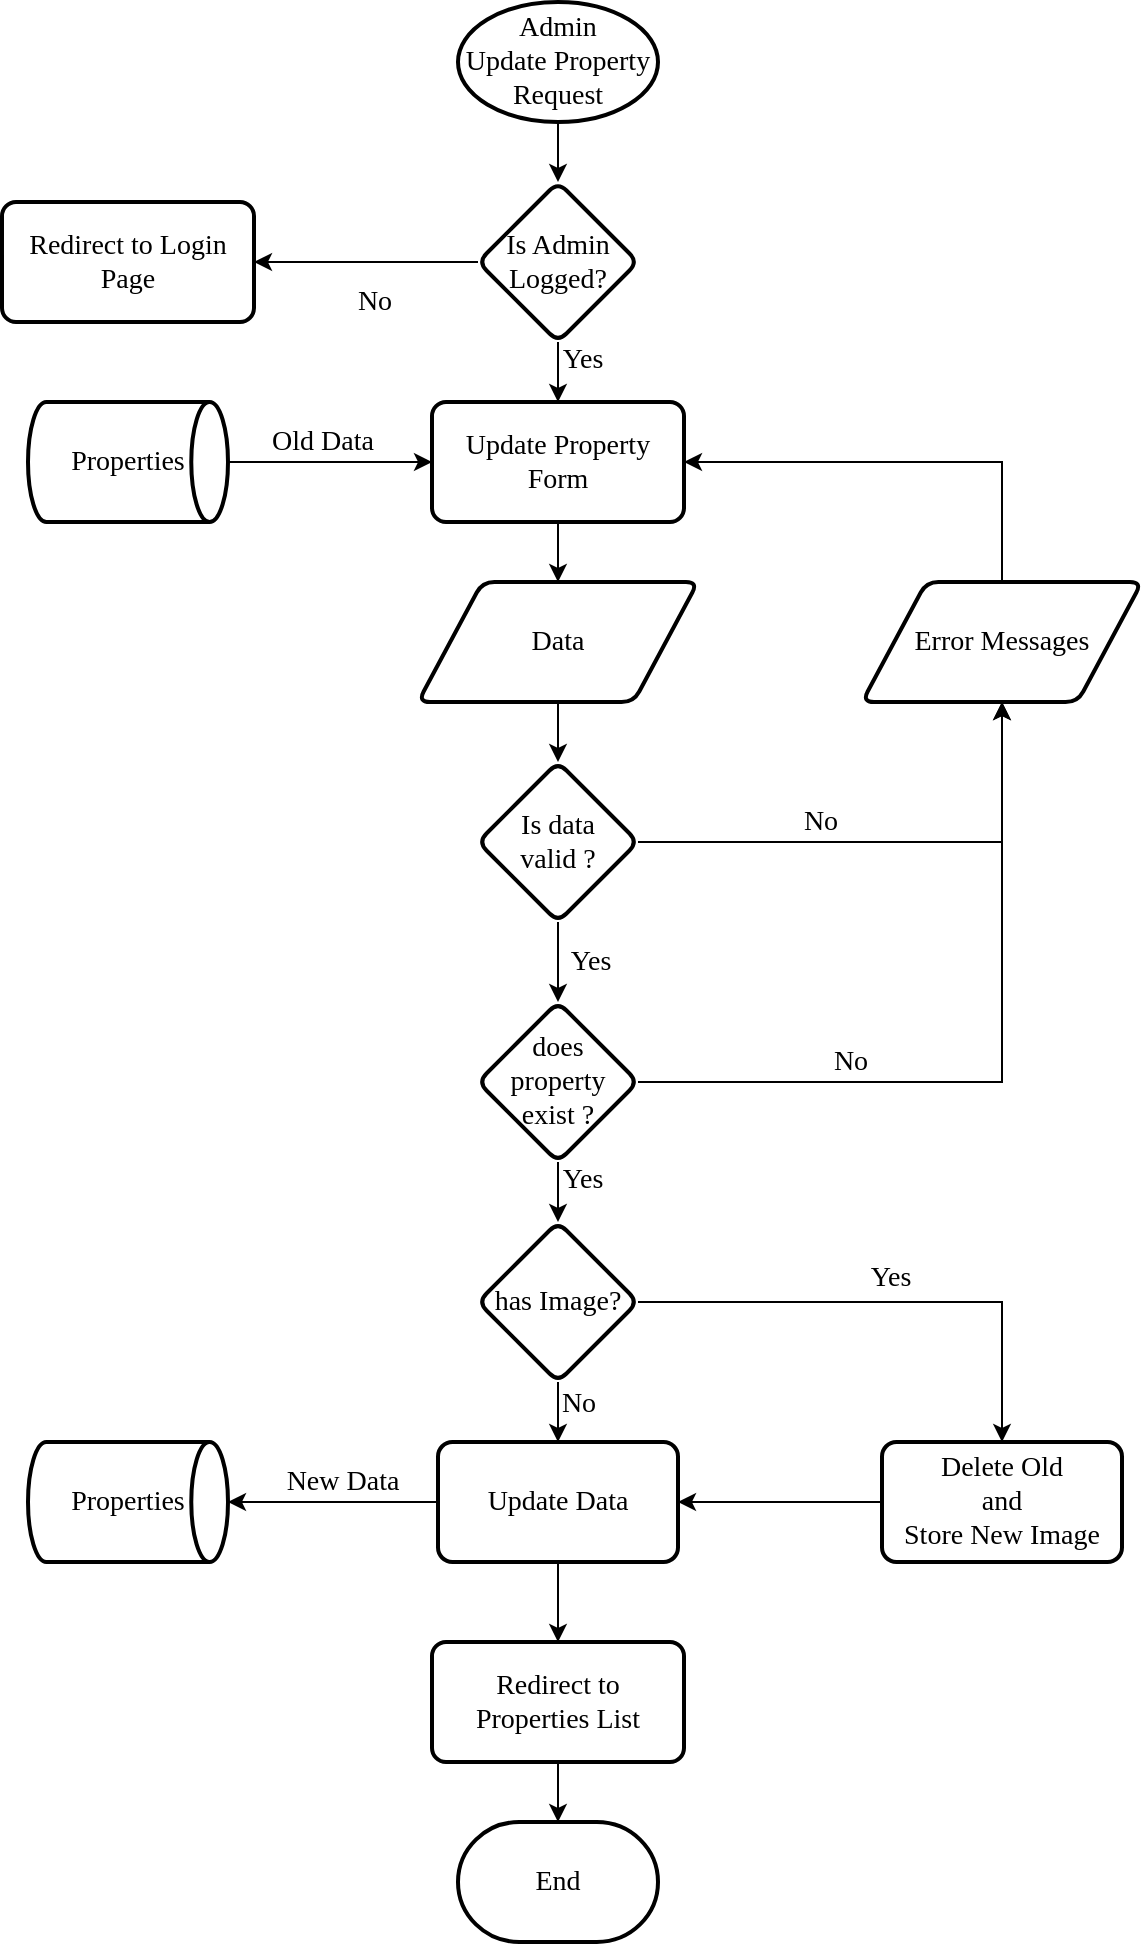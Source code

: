 <mxfile version="17.2.1" type="google"><diagram id="C5RBs43oDa-KdzZeNtuy" name="Page-1"><mxGraphModel grid="1" page="1" gridSize="10" guides="1" tooltips="1" connect="1" arrows="1" fold="1" pageScale="1" pageWidth="827" pageHeight="1169" math="0" shadow="0"><root><mxCell id="WIyWlLk6GJQsqaUBKTNV-0"/><mxCell id="WIyWlLk6GJQsqaUBKTNV-1" parent="WIyWlLk6GJQsqaUBKTNV-0"/><mxCell id="Tvj6HyRefxda1XUgVE5Q-8" style="edgeStyle=orthogonalEdgeStyle;rounded=0;orthogonalLoop=1;jettySize=auto;html=1;fontFamily=Times New Roman;" edge="1" parent="WIyWlLk6GJQsqaUBKTNV-1" source="QMA3gvf6sLXdcExjiy3S-0" target="Tvj6HyRefxda1XUgVE5Q-6"><mxGeometry relative="1" as="geometry"/></mxCell><mxCell id="QMA3gvf6sLXdcExjiy3S-0" value="Admin &lt;br&gt;Update Property Request" style="strokeWidth=2;html=1;shape=mxgraph.flowchart.start_1;whiteSpace=wrap;fontFamily=Times New Roman;fontSize=14;" vertex="1" parent="WIyWlLk6GJQsqaUBKTNV-1"><mxGeometry x="368" y="10" width="100" height="60" as="geometry"/></mxCell><mxCell id="QMA3gvf6sLXdcExjiy3S-9" style="edgeStyle=orthogonalEdgeStyle;rounded=0;orthogonalLoop=1;jettySize=auto;html=1;fontFamily=Times New Roman;fontSize=14;" edge="1" parent="WIyWlLk6GJQsqaUBKTNV-1" source="QMA3gvf6sLXdcExjiy3S-12" target="QMA3gvf6sLXdcExjiy3S-8"><mxGeometry relative="1" as="geometry"><mxPoint x="418" y="270" as="sourcePoint"/></mxGeometry></mxCell><mxCell id="QMA3gvf6sLXdcExjiy3S-11" value="" style="edgeStyle=orthogonalEdgeStyle;rounded=0;orthogonalLoop=1;jettySize=auto;html=1;fontFamily=Times New Roman;fontSize=14;" edge="1" parent="WIyWlLk6GJQsqaUBKTNV-1" source="QMA3gvf6sLXdcExjiy3S-8" target="QMA3gvf6sLXdcExjiy3S-10"><mxGeometry relative="1" as="geometry"/></mxCell><mxCell id="QMA3gvf6sLXdcExjiy3S-8" value="Data" style="shape=parallelogram;html=1;strokeWidth=2;perimeter=parallelogramPerimeter;whiteSpace=wrap;rounded=1;arcSize=12;size=0.23;fontFamily=Times New Roman;fontSize=14;" vertex="1" parent="WIyWlLk6GJQsqaUBKTNV-1"><mxGeometry x="348" y="300" width="140" height="60" as="geometry"/></mxCell><mxCell id="QMA3gvf6sLXdcExjiy3S-15" style="edgeStyle=orthogonalEdgeStyle;rounded=0;orthogonalLoop=1;jettySize=auto;html=1;fontFamily=Times New Roman;fontSize=14;" edge="1" parent="WIyWlLk6GJQsqaUBKTNV-1" source="QMA3gvf6sLXdcExjiy3S-10" target="QMA3gvf6sLXdcExjiy3S-14"><mxGeometry relative="1" as="geometry"/></mxCell><mxCell id="QMA3gvf6sLXdcExjiy3S-16" value="No" style="edgeLabel;html=1;align=center;verticalAlign=middle;resizable=0;points=[];fontSize=14;fontFamily=Times New Roman;" connectable="0" vertex="1" parent="QMA3gvf6sLXdcExjiy3S-15"><mxGeometry x="-0.195" y="3" relative="1" as="geometry"><mxPoint x="-11" y="-7" as="offset"/></mxGeometry></mxCell><mxCell id="QMA3gvf6sLXdcExjiy3S-19" value="Yes" style="edgeStyle=orthogonalEdgeStyle;rounded=0;orthogonalLoop=1;jettySize=auto;html=1;fontFamily=Times New Roman;fontSize=14;" edge="1" parent="WIyWlLk6GJQsqaUBKTNV-1" source="QMA3gvf6sLXdcExjiy3S-10" target="QMA3gvf6sLXdcExjiy3S-18"><mxGeometry y="16" relative="1" as="geometry"><mxPoint as="offset"/></mxGeometry></mxCell><mxCell id="QMA3gvf6sLXdcExjiy3S-10" value="Is data&lt;br&gt;valid ?" style="rhombus;whiteSpace=wrap;html=1;fontSize=14;fontFamily=Times New Roman;strokeWidth=2;rounded=1;arcSize=12;" vertex="1" parent="WIyWlLk6GJQsqaUBKTNV-1"><mxGeometry x="378" y="390" width="80" height="80" as="geometry"/></mxCell><mxCell id="QMA3gvf6sLXdcExjiy3S-12" value="Update Property Form" style="rounded=1;whiteSpace=wrap;html=1;absoluteArcSize=1;arcSize=14;strokeWidth=2;fontFamily=Times New Roman;fontSize=14;" vertex="1" parent="WIyWlLk6GJQsqaUBKTNV-1"><mxGeometry x="355" y="210" width="126" height="60" as="geometry"/></mxCell><mxCell id="QMA3gvf6sLXdcExjiy3S-31" style="edgeStyle=orthogonalEdgeStyle;rounded=0;orthogonalLoop=1;jettySize=auto;html=1;fontFamily=Times New Roman;fontSize=14;" edge="1" parent="WIyWlLk6GJQsqaUBKTNV-1" source="QMA3gvf6sLXdcExjiy3S-14" target="QMA3gvf6sLXdcExjiy3S-12"><mxGeometry relative="1" as="geometry"><Array as="points"><mxPoint x="640" y="240"/></Array></mxGeometry></mxCell><mxCell id="QMA3gvf6sLXdcExjiy3S-14" value="Error Messages" style="shape=parallelogram;html=1;strokeWidth=2;perimeter=parallelogramPerimeter;whiteSpace=wrap;rounded=1;arcSize=12;size=0.23;fontFamily=Times New Roman;fontSize=14;" vertex="1" parent="WIyWlLk6GJQsqaUBKTNV-1"><mxGeometry x="570" y="300" width="140" height="60" as="geometry"/></mxCell><mxCell id="QMA3gvf6sLXdcExjiy3S-20" value="No" style="edgeStyle=orthogonalEdgeStyle;rounded=0;orthogonalLoop=1;jettySize=auto;html=1;fontFamily=Times New Roman;fontSize=14;" edge="1" parent="WIyWlLk6GJQsqaUBKTNV-1" source="QMA3gvf6sLXdcExjiy3S-18" target="QMA3gvf6sLXdcExjiy3S-14"><mxGeometry x="-0.434" y="10" relative="1" as="geometry"><mxPoint as="offset"/></mxGeometry></mxCell><mxCell id="Tvj6HyRefxda1XUgVE5Q-12" value="Yes" style="edgeStyle=orthogonalEdgeStyle;rounded=0;orthogonalLoop=1;jettySize=auto;html=1;fontFamily=Times New Roman;fontSize=14;" edge="1" parent="WIyWlLk6GJQsqaUBKTNV-1" source="QMA3gvf6sLXdcExjiy3S-18" target="Tvj6HyRefxda1XUgVE5Q-11"><mxGeometry x="0.2" y="12" relative="1" as="geometry"><mxPoint y="-1" as="offset"/></mxGeometry></mxCell><mxCell id="QMA3gvf6sLXdcExjiy3S-18" value="does&lt;br&gt;property &lt;br&gt;exist ?" style="rhombus;whiteSpace=wrap;html=1;fontSize=14;fontFamily=Times New Roman;strokeWidth=2;rounded=1;arcSize=12;" vertex="1" parent="WIyWlLk6GJQsqaUBKTNV-1"><mxGeometry x="378" y="510" width="80" height="80" as="geometry"/></mxCell><mxCell id="QMA3gvf6sLXdcExjiy3S-24" value="Properties" style="strokeWidth=2;html=1;shape=mxgraph.flowchart.direct_data;whiteSpace=wrap;fontFamily=Times New Roman;fontSize=14;" vertex="1" parent="WIyWlLk6GJQsqaUBKTNV-1"><mxGeometry x="153" y="730" width="100" height="60" as="geometry"/></mxCell><mxCell id="Tvj6HyRefxda1XUgVE5Q-5" value="No" style="edgeStyle=orthogonalEdgeStyle;rounded=0;orthogonalLoop=1;jettySize=auto;html=1;fontFamily=Times New Roman;fontSize=14;" edge="1" parent="WIyWlLk6GJQsqaUBKTNV-1" source="Tvj6HyRefxda1XUgVE5Q-6" target="Tvj6HyRefxda1XUgVE5Q-7"><mxGeometry x="-0.061" y="20" relative="1" as="geometry"><mxPoint as="offset"/></mxGeometry></mxCell><mxCell id="Tvj6HyRefxda1XUgVE5Q-9" value="Yes" style="edgeStyle=orthogonalEdgeStyle;rounded=0;orthogonalLoop=1;jettySize=auto;html=1;fontFamily=Times New Roman;fontSize=14;" edge="1" parent="WIyWlLk6GJQsqaUBKTNV-1" source="Tvj6HyRefxda1XUgVE5Q-6" target="QMA3gvf6sLXdcExjiy3S-12"><mxGeometry x="0.2" y="12" relative="1" as="geometry"><mxPoint y="-1" as="offset"/></mxGeometry></mxCell><mxCell id="Tvj6HyRefxda1XUgVE5Q-6" value="Is Admin&lt;br&gt;Logged?" style="rhombus;whiteSpace=wrap;html=1;fontSize=14;fontFamily=Times New Roman;strokeWidth=2;rounded=1;arcSize=12;" vertex="1" parent="WIyWlLk6GJQsqaUBKTNV-1"><mxGeometry x="378" y="100" width="80" height="80" as="geometry"/></mxCell><mxCell id="Tvj6HyRefxda1XUgVE5Q-7" value="Redirect to Login Page" style="rounded=1;whiteSpace=wrap;html=1;absoluteArcSize=1;arcSize=14;strokeWidth=2;fontFamily=Times New Roman;fontSize=14;" vertex="1" parent="WIyWlLk6GJQsqaUBKTNV-1"><mxGeometry x="140" y="110" width="126" height="60" as="geometry"/></mxCell><mxCell id="Tvj6HyRefxda1XUgVE5Q-13" value="No" style="edgeStyle=orthogonalEdgeStyle;rounded=0;orthogonalLoop=1;jettySize=auto;html=1;entryX=0.5;entryY=0;entryDx=0;entryDy=0;fontFamily=Times New Roman;fontSize=14;" edge="1" parent="WIyWlLk6GJQsqaUBKTNV-1" source="Tvj6HyRefxda1XUgVE5Q-11" target="Tvj6HyRefxda1XUgVE5Q-18"><mxGeometry x="-0.557" y="10" relative="1" as="geometry"><mxPoint as="offset"/><mxPoint x="290" y="730" as="targetPoint"/></mxGeometry></mxCell><mxCell id="Tvj6HyRefxda1XUgVE5Q-17" value="Yes" style="edgeStyle=orthogonalEdgeStyle;rounded=0;orthogonalLoop=1;jettySize=auto;html=1;fontFamily=Times New Roman;fontSize=14;" edge="1" parent="WIyWlLk6GJQsqaUBKTNV-1" source="Tvj6HyRefxda1XUgVE5Q-11" target="Tvj6HyRefxda1XUgVE5Q-16"><mxGeometry y="12" relative="1" as="geometry"><mxPoint as="offset"/></mxGeometry></mxCell><mxCell id="Tvj6HyRefxda1XUgVE5Q-11" value="has Image?" style="rhombus;whiteSpace=wrap;html=1;fontSize=14;fontFamily=Times New Roman;strokeWidth=2;rounded=1;arcSize=12;" vertex="1" parent="WIyWlLk6GJQsqaUBKTNV-1"><mxGeometry x="378" y="620" width="80" height="80" as="geometry"/></mxCell><mxCell id="gMl3QQbRrKURNxvb1EKV-0" style="edgeStyle=orthogonalEdgeStyle;rounded=0;orthogonalLoop=1;jettySize=auto;html=1;fontFamily=Times New Roman;" edge="1" parent="WIyWlLk6GJQsqaUBKTNV-1" source="Tvj6HyRefxda1XUgVE5Q-16" target="Tvj6HyRefxda1XUgVE5Q-18"><mxGeometry relative="1" as="geometry"/></mxCell><mxCell id="Tvj6HyRefxda1XUgVE5Q-16" value="Delete Old &lt;br&gt;and &lt;br&gt;Store New Image" style="whiteSpace=wrap;html=1;fontSize=14;fontFamily=Times New Roman;strokeWidth=2;rounded=1;arcSize=12;" vertex="1" parent="WIyWlLk6GJQsqaUBKTNV-1"><mxGeometry x="580" y="730" width="120" height="60" as="geometry"/></mxCell><mxCell id="Tvj6HyRefxda1XUgVE5Q-20" value="New Data" style="edgeStyle=orthogonalEdgeStyle;rounded=0;orthogonalLoop=1;jettySize=auto;html=1;fontFamily=Times New Roman;fontSize=14;" edge="1" parent="WIyWlLk6GJQsqaUBKTNV-1" source="Tvj6HyRefxda1XUgVE5Q-18" target="QMA3gvf6sLXdcExjiy3S-24"><mxGeometry x="-0.081" y="-10" relative="1" as="geometry"><mxPoint as="offset"/></mxGeometry></mxCell><mxCell id="Tvj6HyRefxda1XUgVE5Q-25" style="edgeStyle=orthogonalEdgeStyle;rounded=0;orthogonalLoop=1;jettySize=auto;html=1;fontFamily=Times New Roman;" edge="1" parent="WIyWlLk6GJQsqaUBKTNV-1" source="Tvj6HyRefxda1XUgVE5Q-18" target="Tvj6HyRefxda1XUgVE5Q-22"><mxGeometry relative="1" as="geometry"/></mxCell><mxCell id="Tvj6HyRefxda1XUgVE5Q-18" value="Update Data" style="whiteSpace=wrap;html=1;fontSize=14;fontFamily=Times New Roman;strokeWidth=2;rounded=1;arcSize=12;" vertex="1" parent="WIyWlLk6GJQsqaUBKTNV-1"><mxGeometry x="358" y="730" width="120" height="60" as="geometry"/></mxCell><mxCell id="Tvj6HyRefxda1XUgVE5Q-21" style="edgeStyle=orthogonalEdgeStyle;rounded=0;orthogonalLoop=1;jettySize=auto;html=1;fontFamily=Times New Roman;fontSize=14;" edge="1" parent="WIyWlLk6GJQsqaUBKTNV-1" source="Tvj6HyRefxda1XUgVE5Q-22" target="Tvj6HyRefxda1XUgVE5Q-23"><mxGeometry relative="1" as="geometry"/></mxCell><mxCell id="Tvj6HyRefxda1XUgVE5Q-22" value="Redirect to&lt;br&gt;Properties List" style="rounded=1;whiteSpace=wrap;html=1;absoluteArcSize=1;arcSize=14;strokeWidth=2;fontFamily=Times New Roman;fontSize=14;" vertex="1" parent="WIyWlLk6GJQsqaUBKTNV-1"><mxGeometry x="355" y="830" width="126" height="60" as="geometry"/></mxCell><mxCell id="Tvj6HyRefxda1XUgVE5Q-23" value="End" style="strokeWidth=2;html=1;shape=mxgraph.flowchart.terminator;whiteSpace=wrap;fontFamily=Times New Roman;fontSize=14;" vertex="1" parent="WIyWlLk6GJQsqaUBKTNV-1"><mxGeometry x="368" y="920" width="100" height="60" as="geometry"/></mxCell><mxCell id="nXJ36VFgYdLVO2KuaPyN-1" value="Old Data" style="edgeStyle=orthogonalEdgeStyle;rounded=0;orthogonalLoop=1;jettySize=auto;html=1;fontFamily=Times New Roman;fontSize=14;" edge="1" parent="WIyWlLk6GJQsqaUBKTNV-1" source="nXJ36VFgYdLVO2KuaPyN-0" target="QMA3gvf6sLXdcExjiy3S-12"><mxGeometry x="-0.078" y="10" relative="1" as="geometry"><mxPoint as="offset"/></mxGeometry></mxCell><mxCell id="nXJ36VFgYdLVO2KuaPyN-0" value="Properties" style="strokeWidth=2;html=1;shape=mxgraph.flowchart.direct_data;whiteSpace=wrap;fontFamily=Times New Roman;fontSize=14;" vertex="1" parent="WIyWlLk6GJQsqaUBKTNV-1"><mxGeometry x="153" y="210" width="100" height="60" as="geometry"/></mxCell></root></mxGraphModel></diagram></mxfile>